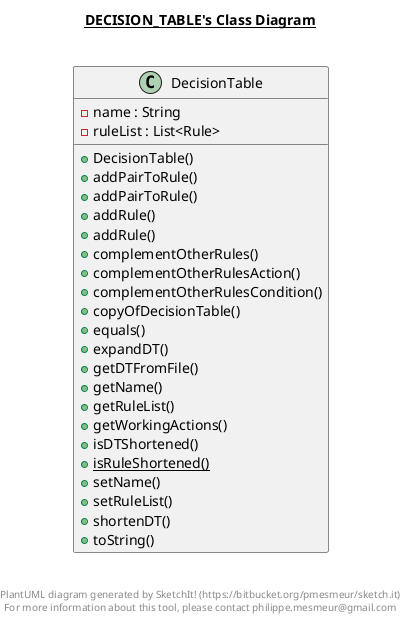 @startuml

title __DECISION_TABLE's Class Diagram__\n


     class DecisionTable {
               - name : String
               - ruleList : List<Rule>
               + DecisionTable()
               + addPairToRule()
               + addPairToRule()
               + addRule()
               + addRule()
               + complementOtherRules()
               + complementOtherRulesAction()
               + complementOtherRulesCondition()
               + copyOfDecisionTable()
               + equals()
               + expandDT()
               + getDTFromFile()
               + getName()
               + getRuleList()
               + getWorkingActions()
               + isDTShortened()
               {static} + isRuleShortened()
               + setName()
               + setRuleList()
               + shortenDT()
               + toString()
           }


right footer


PlantUML diagram generated by SketchIt! (https://bitbucket.org/pmesmeur/sketch.it)
For more information about this tool, please contact philippe.mesmeur@gmail.com
endfooter

@enduml
